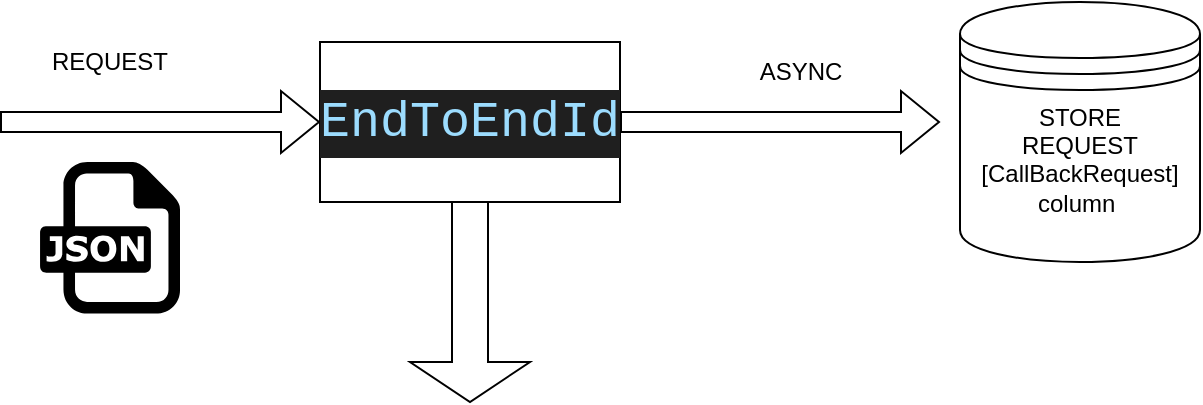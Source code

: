 <mxfile version="26.0.10">
  <diagram name="Page-1" id="-kTlZazBXhnaYZ8xEjNN">
    <mxGraphModel dx="1434" dy="841" grid="1" gridSize="10" guides="1" tooltips="1" connect="1" arrows="1" fold="1" page="1" pageScale="1" pageWidth="827" pageHeight="1169" math="0" shadow="0">
      <root>
        <mxCell id="0" />
        <mxCell id="1" parent="0" />
        <mxCell id="1NKn1X5Si-Hvy1DXV8Xh-2" value="" style="shape=flexArrow;endArrow=classic;html=1;rounded=0;entryX=0;entryY=0.5;entryDx=0;entryDy=0;" edge="1" parent="1" target="1NKn1X5Si-Hvy1DXV8Xh-10">
          <mxGeometry width="50" height="50" relative="1" as="geometry">
            <mxPoint y="160" as="sourcePoint" />
            <mxPoint x="150" y="160" as="targetPoint" />
          </mxGeometry>
        </mxCell>
        <mxCell id="1NKn1X5Si-Hvy1DXV8Xh-3" value="REQUEST" style="text;html=1;align=center;verticalAlign=middle;whiteSpace=wrap;rounded=0;" vertex="1" parent="1">
          <mxGeometry x="10" y="110" width="90" height="40" as="geometry" />
        </mxCell>
        <mxCell id="1NKn1X5Si-Hvy1DXV8Xh-8" value="" style="dashed=0;outlineConnect=0;html=1;align=center;labelPosition=center;verticalLabelPosition=bottom;verticalAlign=top;shape=mxgraph.weblogos.json" vertex="1" parent="1">
          <mxGeometry x="20" y="180" width="70" height="75.8" as="geometry" />
        </mxCell>
        <mxCell id="1NKn1X5Si-Hvy1DXV8Xh-9" value="STORE&lt;div&gt;REQUEST&lt;/div&gt;&lt;div&gt;[CallBackRequest]&lt;/div&gt;&lt;div&gt;column&amp;nbsp;&lt;/div&gt;&lt;div&gt;&lt;br&gt;&lt;/div&gt;" style="shape=datastore;whiteSpace=wrap;html=1;" vertex="1" parent="1">
          <mxGeometry x="480" y="100" width="120" height="130" as="geometry" />
        </mxCell>
        <mxCell id="1NKn1X5Si-Hvy1DXV8Xh-10" value="&lt;div style=&quot;color: rgb(204, 204, 204); background-color: rgb(31, 31, 31); font-family: Consolas, &amp;quot;Courier New&amp;quot;, monospace; font-size: 25px; line-height: 34px; white-space: pre;&quot;&gt;&lt;span style=&quot;color: #9cdcfe;&quot;&gt;EndToEndId&lt;/span&gt;&lt;/div&gt;" style="rounded=0;whiteSpace=wrap;html=1;" vertex="1" parent="1">
          <mxGeometry x="160" y="120" width="150" height="80" as="geometry" />
        </mxCell>
        <mxCell id="1NKn1X5Si-Hvy1DXV8Xh-11" value="" style="shape=flexArrow;endArrow=classic;html=1;rounded=0;exitX=1;exitY=0.5;exitDx=0;exitDy=0;" edge="1" parent="1" source="1NKn1X5Si-Hvy1DXV8Xh-10">
          <mxGeometry width="50" height="50" relative="1" as="geometry">
            <mxPoint x="320" y="160" as="sourcePoint" />
            <mxPoint x="470" y="160" as="targetPoint" />
          </mxGeometry>
        </mxCell>
        <mxCell id="1NKn1X5Si-Hvy1DXV8Xh-12" value="ASYNC" style="text;html=1;align=center;verticalAlign=middle;resizable=0;points=[];autosize=1;strokeColor=none;fillColor=none;" vertex="1" parent="1">
          <mxGeometry x="370" y="120" width="60" height="30" as="geometry" />
        </mxCell>
        <mxCell id="1NKn1X5Si-Hvy1DXV8Xh-14" value="" style="shape=singleArrow;direction=south;whiteSpace=wrap;html=1;" vertex="1" parent="1">
          <mxGeometry x="205" y="200" width="60" height="100" as="geometry" />
        </mxCell>
      </root>
    </mxGraphModel>
  </diagram>
</mxfile>
